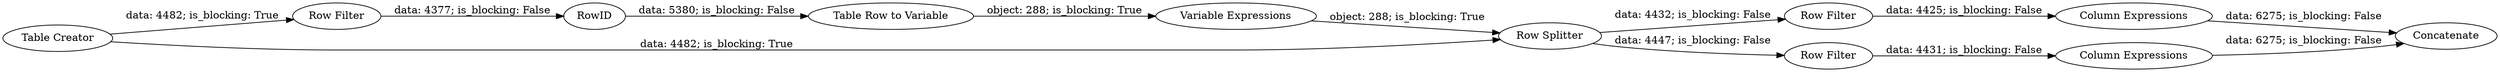 digraph {
	"2918490175760264425_7" [label="Row Filter"]
	"2918490175760264425_15" [label="Variable Expressions"]
	"2918490175760264425_10" [label="Column Expressions"]
	"2918490175760264425_11" [label=Concatenate]
	"2918490175760264425_12" [label="Row Filter"]
	"2918490175760264425_9" [label="Column Expressions"]
	"2918490175760264425_6" [label="Row Splitter"]
	"2918490175760264425_1" [label="Table Creator"]
	"2918490175760264425_13" [label=RowID]
	"2918490175760264425_14" [label="Table Row to Variable"]
	"2918490175760264425_8" [label="Row Filter"]
	"2918490175760264425_14" -> "2918490175760264425_15" [label="object: 288; is_blocking: True"]
	"2918490175760264425_1" -> "2918490175760264425_6" [label="data: 4482; is_blocking: True"]
	"2918490175760264425_6" -> "2918490175760264425_8" [label="data: 4447; is_blocking: False"]
	"2918490175760264425_9" -> "2918490175760264425_11" [label="data: 6275; is_blocking: False"]
	"2918490175760264425_10" -> "2918490175760264425_11" [label="data: 6275; is_blocking: False"]
	"2918490175760264425_12" -> "2918490175760264425_13" [label="data: 4377; is_blocking: False"]
	"2918490175760264425_6" -> "2918490175760264425_7" [label="data: 4432; is_blocking: False"]
	"2918490175760264425_8" -> "2918490175760264425_10" [label="data: 4431; is_blocking: False"]
	"2918490175760264425_15" -> "2918490175760264425_6" [label="object: 288; is_blocking: True"]
	"2918490175760264425_13" -> "2918490175760264425_14" [label="data: 5380; is_blocking: False"]
	"2918490175760264425_7" -> "2918490175760264425_9" [label="data: 4425; is_blocking: False"]
	"2918490175760264425_1" -> "2918490175760264425_12" [label="data: 4482; is_blocking: True"]
	rankdir=LR
}
